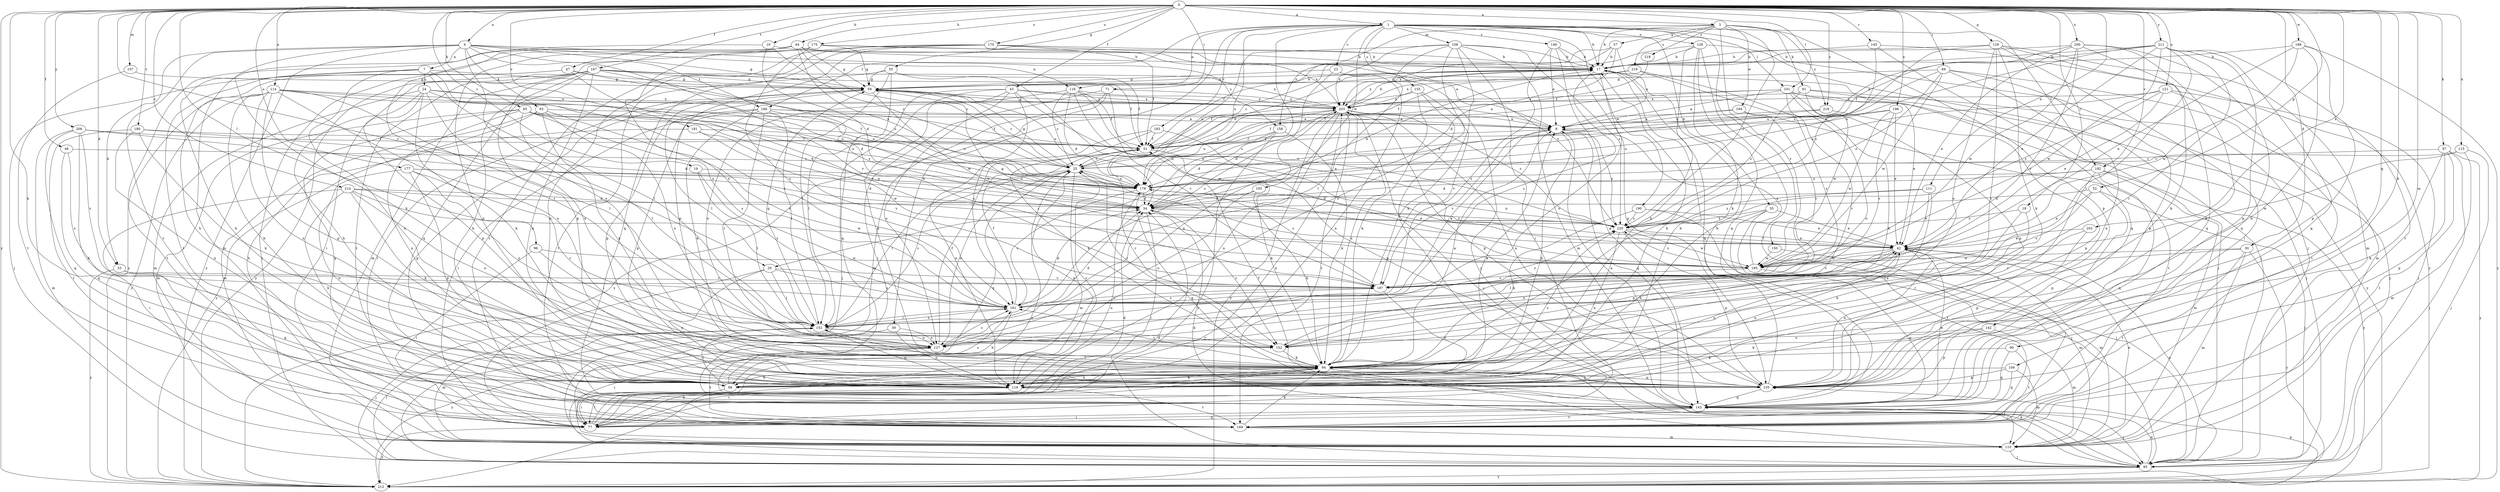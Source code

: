 strict digraph  {
0;
1;
3;
4;
7;
8;
10;
17;
18;
19;
20;
23;
24;
25;
30;
33;
34;
35;
39;
42;
43;
47;
48;
51;
52;
55;
57;
59;
64;
65;
68;
69;
71;
77;
85;
87;
90;
91;
93;
94;
96;
101;
102;
106;
107;
108;
110;
111;
114;
115;
116;
118;
121;
126;
127;
129;
135;
142;
143;
145;
146;
150;
152;
155;
158;
161;
167;
168;
169;
170;
175;
177;
178;
180;
181;
182;
183;
187;
188;
190;
193;
194;
195;
196;
200;
202;
203;
206;
211;
212;
214;
216;
218;
219;
220;
0 -> 1  [label=a];
0 -> 3  [label=a];
0 -> 4  [label=a];
0 -> 10  [label=b];
0 -> 18  [label=c];
0 -> 19  [label=c];
0 -> 20  [label=c];
0 -> 30  [label=d];
0 -> 33  [label=d];
0 -> 43  [label=f];
0 -> 47  [label=f];
0 -> 48  [label=f];
0 -> 52  [label=g];
0 -> 55  [label=g];
0 -> 64  [label=h];
0 -> 65  [label=h];
0 -> 68  [label=h];
0 -> 69  [label=i];
0 -> 71  [label=i];
0 -> 87  [label=k];
0 -> 90  [label=k];
0 -> 96  [label=l];
0 -> 101  [label=l];
0 -> 106  [label=m];
0 -> 107  [label=m];
0 -> 111  [label=n];
0 -> 114  [label=n];
0 -> 115  [label=n];
0 -> 121  [label=o];
0 -> 129  [label=p];
0 -> 142  [label=q];
0 -> 145  [label=r];
0 -> 167  [label=t];
0 -> 170  [label=u];
0 -> 175  [label=u];
0 -> 177  [label=u];
0 -> 180  [label=v];
0 -> 181  [label=v];
0 -> 182  [label=v];
0 -> 188  [label=w];
0 -> 196  [label=x];
0 -> 200  [label=x];
0 -> 202  [label=x];
0 -> 206  [label=y];
0 -> 211  [label=y];
0 -> 212  [label=y];
0 -> 214  [label=z];
0 -> 216  [label=z];
1 -> 17  [label=b];
1 -> 20  [label=c];
1 -> 23  [label=c];
1 -> 35  [label=e];
1 -> 39  [label=e];
1 -> 85  [label=j];
1 -> 101  [label=l];
1 -> 108  [label=m];
1 -> 116  [label=n];
1 -> 126  [label=o];
1 -> 146  [label=r];
1 -> 150  [label=r];
1 -> 155  [label=s];
1 -> 168  [label=t];
1 -> 178  [label=u];
1 -> 182  [label=v];
1 -> 183  [label=v];
1 -> 190  [label=w];
1 -> 193  [label=w];
3 -> 17  [label=b];
3 -> 57  [label=g];
3 -> 91  [label=k];
3 -> 135  [label=p];
3 -> 158  [label=s];
3 -> 187  [label=v];
3 -> 194  [label=w];
3 -> 216  [label=z];
3 -> 218  [label=z];
3 -> 219  [label=z];
3 -> 220  [label=z];
4 -> 7  [label=a];
4 -> 33  [label=d];
4 -> 59  [label=g];
4 -> 93  [label=k];
4 -> 110  [label=m];
4 -> 116  [label=n];
4 -> 127  [label=o];
4 -> 158  [label=s];
4 -> 168  [label=t];
4 -> 169  [label=t];
4 -> 187  [label=v];
4 -> 212  [label=y];
7 -> 24  [label=c];
7 -> 59  [label=g];
7 -> 68  [label=h];
7 -> 102  [label=l];
7 -> 118  [label=n];
7 -> 161  [label=s];
7 -> 169  [label=t];
8 -> 51  [label=f];
8 -> 68  [label=h];
8 -> 143  [label=q];
8 -> 187  [label=v];
8 -> 220  [label=z];
10 -> 17  [label=b];
10 -> 25  [label=c];
10 -> 34  [label=d];
10 -> 94  [label=k];
17 -> 59  [label=g];
17 -> 85  [label=j];
17 -> 127  [label=o];
17 -> 143  [label=q];
17 -> 161  [label=s];
17 -> 203  [label=x];
18 -> 68  [label=h];
18 -> 152  [label=r];
18 -> 220  [label=z];
19 -> 102  [label=l];
19 -> 161  [label=s];
19 -> 178  [label=u];
20 -> 77  [label=i];
20 -> 102  [label=l];
20 -> 118  [label=n];
20 -> 161  [label=s];
20 -> 187  [label=v];
23 -> 59  [label=g];
23 -> 85  [label=j];
23 -> 118  [label=n];
23 -> 161  [label=s];
24 -> 34  [label=d];
24 -> 68  [label=h];
24 -> 94  [label=k];
24 -> 110  [label=m];
24 -> 127  [label=o];
24 -> 135  [label=p];
24 -> 178  [label=u];
24 -> 203  [label=x];
25 -> 17  [label=b];
25 -> 59  [label=g];
25 -> 102  [label=l];
25 -> 110  [label=m];
25 -> 118  [label=n];
25 -> 127  [label=o];
25 -> 143  [label=q];
25 -> 152  [label=r];
25 -> 178  [label=u];
25 -> 203  [label=x];
30 -> 110  [label=m];
30 -> 169  [label=t];
30 -> 187  [label=v];
30 -> 195  [label=w];
30 -> 212  [label=y];
33 -> 143  [label=q];
33 -> 187  [label=v];
33 -> 212  [label=y];
34 -> 17  [label=b];
34 -> 77  [label=i];
34 -> 152  [label=r];
34 -> 220  [label=z];
35 -> 42  [label=e];
35 -> 68  [label=h];
35 -> 85  [label=j];
35 -> 169  [label=t];
35 -> 220  [label=z];
39 -> 118  [label=n];
39 -> 127  [label=o];
39 -> 212  [label=y];
42 -> 59  [label=g];
42 -> 102  [label=l];
42 -> 110  [label=m];
42 -> 118  [label=n];
42 -> 187  [label=v];
42 -> 195  [label=w];
43 -> 8  [label=a];
43 -> 42  [label=e];
43 -> 85  [label=j];
43 -> 94  [label=k];
43 -> 102  [label=l];
43 -> 127  [label=o];
43 -> 161  [label=s];
43 -> 203  [label=x];
47 -> 59  [label=g];
47 -> 68  [label=h];
47 -> 85  [label=j];
47 -> 178  [label=u];
47 -> 187  [label=v];
48 -> 25  [label=c];
48 -> 143  [label=q];
48 -> 161  [label=s];
51 -> 25  [label=c];
51 -> 94  [label=k];
51 -> 152  [label=r];
52 -> 34  [label=d];
52 -> 42  [label=e];
52 -> 85  [label=j];
52 -> 135  [label=p];
52 -> 187  [label=v];
55 -> 42  [label=e];
55 -> 51  [label=f];
55 -> 59  [label=g];
55 -> 102  [label=l];
55 -> 143  [label=q];
55 -> 169  [label=t];
57 -> 8  [label=a];
57 -> 17  [label=b];
57 -> 25  [label=c];
57 -> 34  [label=d];
57 -> 51  [label=f];
59 -> 17  [label=b];
59 -> 25  [label=c];
59 -> 77  [label=i];
59 -> 102  [label=l];
59 -> 135  [label=p];
59 -> 178  [label=u];
59 -> 195  [label=w];
59 -> 203  [label=x];
64 -> 17  [label=b];
64 -> 25  [label=c];
64 -> 59  [label=g];
64 -> 152  [label=r];
64 -> 161  [label=s];
64 -> 178  [label=u];
64 -> 203  [label=x];
64 -> 212  [label=y];
65 -> 8  [label=a];
65 -> 34  [label=d];
65 -> 51  [label=f];
65 -> 102  [label=l];
65 -> 110  [label=m];
65 -> 118  [label=n];
65 -> 143  [label=q];
65 -> 161  [label=s];
65 -> 178  [label=u];
68 -> 8  [label=a];
68 -> 17  [label=b];
68 -> 77  [label=i];
68 -> 102  [label=l];
68 -> 161  [label=s];
68 -> 220  [label=z];
69 -> 25  [label=c];
69 -> 59  [label=g];
69 -> 110  [label=m];
69 -> 118  [label=n];
69 -> 135  [label=p];
69 -> 195  [label=w];
69 -> 220  [label=z];
71 -> 77  [label=i];
71 -> 110  [label=m];
71 -> 187  [label=v];
71 -> 203  [label=x];
71 -> 212  [label=y];
77 -> 34  [label=d];
77 -> 94  [label=k];
77 -> 143  [label=q];
77 -> 178  [label=u];
77 -> 203  [label=x];
77 -> 212  [label=y];
85 -> 25  [label=c];
85 -> 34  [label=d];
85 -> 42  [label=e];
85 -> 94  [label=k];
85 -> 102  [label=l];
85 -> 143  [label=q];
85 -> 212  [label=y];
87 -> 25  [label=c];
87 -> 85  [label=j];
87 -> 94  [label=k];
87 -> 135  [label=p];
87 -> 169  [label=t];
87 -> 212  [label=y];
90 -> 94  [label=k];
90 -> 143  [label=q];
90 -> 169  [label=t];
91 -> 85  [label=j];
91 -> 195  [label=w];
91 -> 203  [label=x];
91 -> 212  [label=y];
91 -> 220  [label=z];
93 -> 8  [label=a];
93 -> 94  [label=k];
93 -> 110  [label=m];
93 -> 127  [label=o];
93 -> 161  [label=s];
93 -> 212  [label=y];
94 -> 8  [label=a];
94 -> 68  [label=h];
94 -> 77  [label=i];
94 -> 85  [label=j];
94 -> 118  [label=n];
94 -> 135  [label=p];
94 -> 161  [label=s];
94 -> 203  [label=x];
96 -> 77  [label=i];
96 -> 102  [label=l];
96 -> 195  [label=w];
101 -> 8  [label=a];
101 -> 42  [label=e];
101 -> 51  [label=f];
101 -> 85  [label=j];
101 -> 94  [label=k];
101 -> 127  [label=o];
101 -> 135  [label=p];
101 -> 203  [label=x];
102 -> 25  [label=c];
102 -> 34  [label=d];
102 -> 59  [label=g];
102 -> 85  [label=j];
102 -> 110  [label=m];
102 -> 118  [label=n];
102 -> 127  [label=o];
102 -> 152  [label=r];
102 -> 161  [label=s];
106 -> 68  [label=h];
106 -> 110  [label=m];
106 -> 135  [label=p];
106 -> 143  [label=q];
107 -> 59  [label=g];
107 -> 169  [label=t];
108 -> 17  [label=b];
108 -> 77  [label=i];
108 -> 94  [label=k];
108 -> 102  [label=l];
108 -> 110  [label=m];
108 -> 127  [label=o];
108 -> 178  [label=u];
108 -> 203  [label=x];
108 -> 220  [label=z];
110 -> 34  [label=d];
110 -> 42  [label=e];
110 -> 85  [label=j];
111 -> 34  [label=d];
111 -> 42  [label=e];
111 -> 94  [label=k];
111 -> 220  [label=z];
114 -> 68  [label=h];
114 -> 102  [label=l];
114 -> 118  [label=n];
114 -> 127  [label=o];
114 -> 135  [label=p];
114 -> 169  [label=t];
114 -> 178  [label=u];
114 -> 203  [label=x];
114 -> 212  [label=y];
114 -> 220  [label=z];
115 -> 25  [label=c];
115 -> 85  [label=j];
115 -> 110  [label=m];
115 -> 195  [label=w];
116 -> 25  [label=c];
116 -> 34  [label=d];
116 -> 51  [label=f];
116 -> 127  [label=o];
116 -> 195  [label=w];
116 -> 203  [label=x];
116 -> 220  [label=z];
118 -> 17  [label=b];
118 -> 25  [label=c];
118 -> 42  [label=e];
118 -> 77  [label=i];
118 -> 94  [label=k];
118 -> 169  [label=t];
121 -> 42  [label=e];
121 -> 85  [label=j];
121 -> 169  [label=t];
121 -> 178  [label=u];
121 -> 203  [label=x];
121 -> 220  [label=z];
126 -> 17  [label=b];
126 -> 68  [label=h];
126 -> 85  [label=j];
126 -> 94  [label=k];
126 -> 143  [label=q];
126 -> 169  [label=t];
126 -> 203  [label=x];
127 -> 42  [label=e];
127 -> 51  [label=f];
127 -> 77  [label=i];
127 -> 161  [label=s];
127 -> 169  [label=t];
127 -> 203  [label=x];
129 -> 17  [label=b];
129 -> 77  [label=i];
129 -> 94  [label=k];
129 -> 110  [label=m];
129 -> 127  [label=o];
129 -> 143  [label=q];
129 -> 152  [label=r];
129 -> 178  [label=u];
135 -> 17  [label=b];
135 -> 42  [label=e];
135 -> 102  [label=l];
135 -> 143  [label=q];
135 -> 203  [label=x];
142 -> 94  [label=k];
142 -> 110  [label=m];
142 -> 127  [label=o];
142 -> 135  [label=p];
143 -> 8  [label=a];
143 -> 42  [label=e];
143 -> 51  [label=f];
143 -> 77  [label=i];
143 -> 85  [label=j];
143 -> 169  [label=t];
145 -> 17  [label=b];
145 -> 143  [label=q];
145 -> 212  [label=y];
145 -> 220  [label=z];
146 -> 8  [label=a];
146 -> 17  [label=b];
146 -> 135  [label=p];
146 -> 143  [label=q];
146 -> 161  [label=s];
150 -> 110  [label=m];
150 -> 195  [label=w];
152 -> 42  [label=e];
152 -> 94  [label=k];
155 -> 51  [label=f];
155 -> 77  [label=i];
155 -> 94  [label=k];
155 -> 187  [label=v];
155 -> 203  [label=x];
158 -> 34  [label=d];
158 -> 51  [label=f];
158 -> 94  [label=k];
158 -> 178  [label=u];
158 -> 212  [label=y];
161 -> 8  [label=a];
161 -> 34  [label=d];
161 -> 51  [label=f];
161 -> 68  [label=h];
161 -> 102  [label=l];
161 -> 187  [label=v];
161 -> 220  [label=z];
167 -> 51  [label=f];
167 -> 59  [label=g];
167 -> 68  [label=h];
167 -> 77  [label=i];
167 -> 110  [label=m];
167 -> 118  [label=n];
167 -> 143  [label=q];
167 -> 169  [label=t];
167 -> 195  [label=w];
167 -> 203  [label=x];
167 -> 212  [label=y];
168 -> 8  [label=a];
168 -> 51  [label=f];
168 -> 77  [label=i];
168 -> 94  [label=k];
168 -> 102  [label=l];
168 -> 135  [label=p];
168 -> 152  [label=r];
168 -> 178  [label=u];
169 -> 59  [label=g];
169 -> 94  [label=k];
169 -> 110  [label=m];
170 -> 17  [label=b];
170 -> 51  [label=f];
170 -> 118  [label=n];
170 -> 135  [label=p];
170 -> 143  [label=q];
170 -> 169  [label=t];
170 -> 220  [label=z];
175 -> 8  [label=a];
175 -> 17  [label=b];
175 -> 59  [label=g];
175 -> 85  [label=j];
175 -> 118  [label=n];
175 -> 135  [label=p];
175 -> 161  [label=s];
177 -> 34  [label=d];
177 -> 118  [label=n];
177 -> 127  [label=o];
177 -> 135  [label=p];
177 -> 152  [label=r];
177 -> 178  [label=u];
178 -> 34  [label=d];
178 -> 42  [label=e];
178 -> 143  [label=q];
178 -> 161  [label=s];
180 -> 34  [label=d];
180 -> 51  [label=f];
180 -> 94  [label=k];
180 -> 118  [label=n];
180 -> 169  [label=t];
181 -> 51  [label=f];
181 -> 68  [label=h];
181 -> 187  [label=v];
181 -> 195  [label=w];
182 -> 34  [label=d];
182 -> 110  [label=m];
182 -> 118  [label=n];
182 -> 143  [label=q];
182 -> 178  [label=u];
182 -> 212  [label=y];
183 -> 51  [label=f];
183 -> 94  [label=k];
183 -> 118  [label=n];
183 -> 135  [label=p];
187 -> 25  [label=c];
187 -> 118  [label=n];
187 -> 161  [label=s];
188 -> 17  [label=b];
188 -> 42  [label=e];
188 -> 68  [label=h];
188 -> 135  [label=p];
188 -> 195  [label=w];
188 -> 212  [label=y];
190 -> 42  [label=e];
190 -> 85  [label=j];
190 -> 94  [label=k];
190 -> 220  [label=z];
193 -> 34  [label=d];
193 -> 94  [label=k];
193 -> 127  [label=o];
194 -> 8  [label=a];
194 -> 51  [label=f];
194 -> 169  [label=t];
194 -> 187  [label=v];
195 -> 8  [label=a];
195 -> 143  [label=q];
195 -> 187  [label=v];
195 -> 220  [label=z];
196 -> 8  [label=a];
196 -> 42  [label=e];
196 -> 178  [label=u];
196 -> 187  [label=v];
196 -> 195  [label=w];
200 -> 17  [label=b];
200 -> 42  [label=e];
200 -> 51  [label=f];
200 -> 94  [label=k];
200 -> 118  [label=n];
200 -> 143  [label=q];
200 -> 187  [label=v];
200 -> 195  [label=w];
202 -> 42  [label=e];
202 -> 135  [label=p];
202 -> 152  [label=r];
203 -> 8  [label=a];
203 -> 17  [label=b];
203 -> 34  [label=d];
203 -> 59  [label=g];
203 -> 85  [label=j];
203 -> 118  [label=n];
203 -> 135  [label=p];
203 -> 169  [label=t];
203 -> 178  [label=u];
203 -> 212  [label=y];
203 -> 220  [label=z];
206 -> 51  [label=f];
206 -> 68  [label=h];
206 -> 110  [label=m];
206 -> 143  [label=q];
206 -> 187  [label=v];
206 -> 220  [label=z];
211 -> 8  [label=a];
211 -> 17  [label=b];
211 -> 42  [label=e];
211 -> 102  [label=l];
211 -> 135  [label=p];
211 -> 143  [label=q];
211 -> 152  [label=r];
211 -> 169  [label=t];
211 -> 178  [label=u];
211 -> 195  [label=w];
212 -> 135  [label=p];
214 -> 34  [label=d];
214 -> 68  [label=h];
214 -> 77  [label=i];
214 -> 94  [label=k];
214 -> 127  [label=o];
214 -> 195  [label=w];
214 -> 220  [label=z];
216 -> 8  [label=a];
216 -> 135  [label=p];
216 -> 178  [label=u];
218 -> 51  [label=f];
219 -> 51  [label=f];
219 -> 59  [label=g];
219 -> 152  [label=r];
219 -> 161  [label=s];
219 -> 203  [label=x];
220 -> 42  [label=e];
220 -> 118  [label=n];
220 -> 135  [label=p];
220 -> 178  [label=u];
220 -> 195  [label=w];
}
